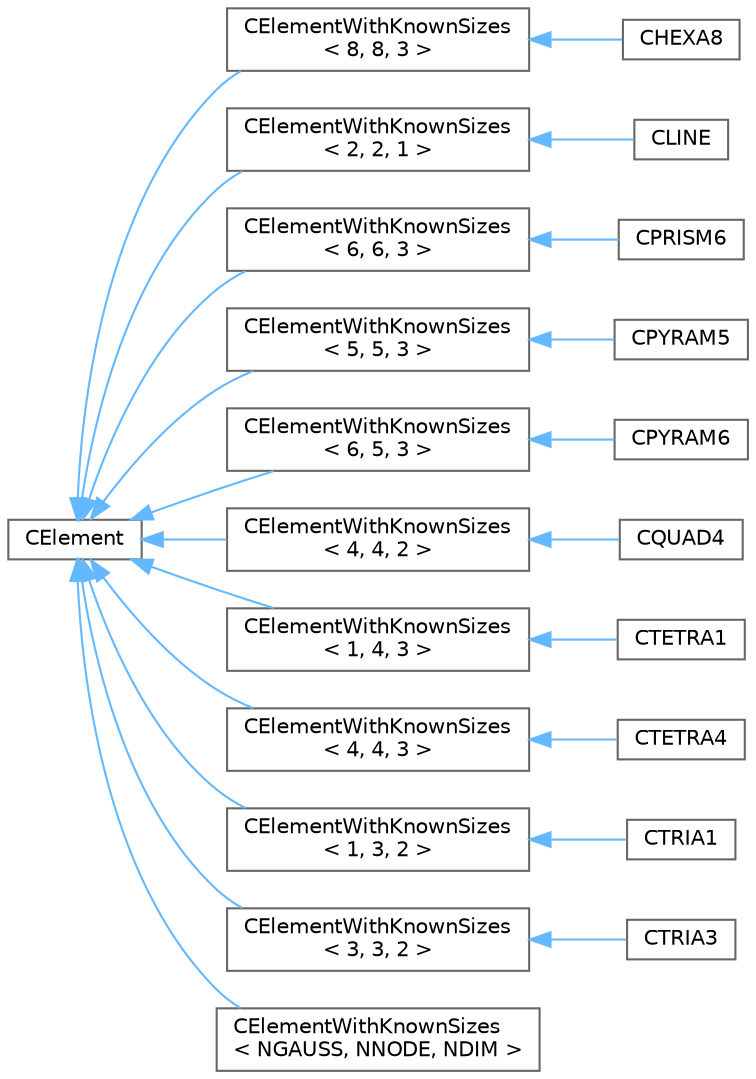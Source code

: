 digraph "Graphical Class Hierarchy"
{
 // LATEX_PDF_SIZE
  bgcolor="transparent";
  edge [fontname=Helvetica,fontsize=10,labelfontname=Helvetica,labelfontsize=10];
  node [fontname=Helvetica,fontsize=10,shape=box,height=0.2,width=0.4];
  rankdir="LR";
  Node0 [id="Node000000",label="CElement",height=0.2,width=0.4,color="grey40", fillcolor="white", style="filled",URL="$classCElement.html",tooltip="Abstract class for defining finite elements."];
  Node0 -> Node1 [id="edge30_Node000000_Node000001",dir="back",color="steelblue1",style="solid",tooltip=" "];
  Node1 [id="Node000001",label="CElementWithKnownSizes\l\< 8, 8, 3 \>",height=0.2,width=0.4,color="grey40", fillcolor="white", style="filled",URL="$classCElementWithKnownSizes.html",tooltip=" "];
  Node1 -> Node2 [id="edge31_Node000001_Node000002",dir="back",color="steelblue1",style="solid",tooltip=" "];
  Node2 [id="Node000002",label="CHEXA8",height=0.2,width=0.4,color="grey40", fillcolor="white", style="filled",URL="$classCHEXA8.html",tooltip="Hexahedral element with 8 Gauss Points."];
  Node0 -> Node3 [id="edge32_Node000000_Node000003",dir="back",color="steelblue1",style="solid",tooltip=" "];
  Node3 [id="Node000003",label="CElementWithKnownSizes\l\< 2, 2, 1 \>",height=0.2,width=0.4,color="grey40", fillcolor="white", style="filled",URL="$classCElementWithKnownSizes.html",tooltip=" "];
  Node3 -> Node4 [id="edge33_Node000003_Node000004",dir="back",color="steelblue1",style="solid",tooltip=" "];
  Node4 [id="Node000004",label="CLINE",height=0.2,width=0.4,color="grey40", fillcolor="white", style="filled",URL="$classCLINE.html",tooltip="Line element with 2 Gauss Points."];
  Node0 -> Node5 [id="edge34_Node000000_Node000005",dir="back",color="steelblue1",style="solid",tooltip=" "];
  Node5 [id="Node000005",label="CElementWithKnownSizes\l\< 6, 6, 3 \>",height=0.2,width=0.4,color="grey40", fillcolor="white", style="filled",URL="$classCElementWithKnownSizes.html",tooltip=" "];
  Node5 -> Node6 [id="edge35_Node000005_Node000006",dir="back",color="steelblue1",style="solid",tooltip=" "];
  Node6 [id="Node000006",label="CPRISM6",height=0.2,width=0.4,color="grey40", fillcolor="white", style="filled",URL="$classCPRISM6.html",tooltip="Prism element with 6 Gauss Points."];
  Node0 -> Node7 [id="edge36_Node000000_Node000007",dir="back",color="steelblue1",style="solid",tooltip=" "];
  Node7 [id="Node000007",label="CElementWithKnownSizes\l\< 5, 5, 3 \>",height=0.2,width=0.4,color="grey40", fillcolor="white", style="filled",URL="$classCElementWithKnownSizes.html",tooltip=" "];
  Node7 -> Node8 [id="edge37_Node000007_Node000008",dir="back",color="steelblue1",style="solid",tooltip=" "];
  Node8 [id="Node000008",label="CPYRAM5",height=0.2,width=0.4,color="grey40", fillcolor="white", style="filled",URL="$classCPYRAM5.html",tooltip="Pyramid element with 5 Gauss Points."];
  Node0 -> Node9 [id="edge38_Node000000_Node000009",dir="back",color="steelblue1",style="solid",tooltip=" "];
  Node9 [id="Node000009",label="CElementWithKnownSizes\l\< 6, 5, 3 \>",height=0.2,width=0.4,color="grey40", fillcolor="white", style="filled",URL="$classCElementWithKnownSizes.html",tooltip=" "];
  Node9 -> Node10 [id="edge39_Node000009_Node000010",dir="back",color="steelblue1",style="solid",tooltip=" "];
  Node10 [id="Node000010",label="CPYRAM6",height=0.2,width=0.4,color="grey40", fillcolor="white", style="filled",URL="$classCPYRAM6.html",tooltip="Pyramid element with 6 Gauss Points."];
  Node0 -> Node11 [id="edge40_Node000000_Node000011",dir="back",color="steelblue1",style="solid",tooltip=" "];
  Node11 [id="Node000011",label="CElementWithKnownSizes\l\< 4, 4, 2 \>",height=0.2,width=0.4,color="grey40", fillcolor="white", style="filled",URL="$classCElementWithKnownSizes.html",tooltip=" "];
  Node11 -> Node12 [id="edge41_Node000011_Node000012",dir="back",color="steelblue1",style="solid",tooltip=" "];
  Node12 [id="Node000012",label="CQUAD4",height=0.2,width=0.4,color="grey40", fillcolor="white", style="filled",URL="$classCQUAD4.html",tooltip="Quadrilateral element with 4 Gauss Points."];
  Node0 -> Node13 [id="edge42_Node000000_Node000013",dir="back",color="steelblue1",style="solid",tooltip=" "];
  Node13 [id="Node000013",label="CElementWithKnownSizes\l\< 1, 4, 3 \>",height=0.2,width=0.4,color="grey40", fillcolor="white", style="filled",URL="$classCElementWithKnownSizes.html",tooltip=" "];
  Node13 -> Node14 [id="edge43_Node000013_Node000014",dir="back",color="steelblue1",style="solid",tooltip=" "];
  Node14 [id="Node000014",label="CTETRA1",height=0.2,width=0.4,color="grey40", fillcolor="white", style="filled",URL="$classCTETRA1.html",tooltip="Tetrahedral element with 1 Gauss Point."];
  Node0 -> Node15 [id="edge44_Node000000_Node000015",dir="back",color="steelblue1",style="solid",tooltip=" "];
  Node15 [id="Node000015",label="CElementWithKnownSizes\l\< 4, 4, 3 \>",height=0.2,width=0.4,color="grey40", fillcolor="white", style="filled",URL="$classCElementWithKnownSizes.html",tooltip=" "];
  Node15 -> Node16 [id="edge45_Node000015_Node000016",dir="back",color="steelblue1",style="solid",tooltip=" "];
  Node16 [id="Node000016",label="CTETRA4",height=0.2,width=0.4,color="grey40", fillcolor="white", style="filled",URL="$classCTETRA4.html",tooltip="Tetrahedral element with 4 Gauss Points."];
  Node0 -> Node17 [id="edge46_Node000000_Node000017",dir="back",color="steelblue1",style="solid",tooltip=" "];
  Node17 [id="Node000017",label="CElementWithKnownSizes\l\< 1, 3, 2 \>",height=0.2,width=0.4,color="grey40", fillcolor="white", style="filled",URL="$classCElementWithKnownSizes.html",tooltip=" "];
  Node17 -> Node18 [id="edge47_Node000017_Node000018",dir="back",color="steelblue1",style="solid",tooltip=" "];
  Node18 [id="Node000018",label="CTRIA1",height=0.2,width=0.4,color="grey40", fillcolor="white", style="filled",URL="$classCTRIA1.html",tooltip="Tria element with 1 Gauss Points."];
  Node0 -> Node19 [id="edge48_Node000000_Node000019",dir="back",color="steelblue1",style="solid",tooltip=" "];
  Node19 [id="Node000019",label="CElementWithKnownSizes\l\< 3, 3, 2 \>",height=0.2,width=0.4,color="grey40", fillcolor="white", style="filled",URL="$classCElementWithKnownSizes.html",tooltip=" "];
  Node19 -> Node20 [id="edge49_Node000019_Node000020",dir="back",color="steelblue1",style="solid",tooltip=" "];
  Node20 [id="Node000020",label="CTRIA3",height=0.2,width=0.4,color="grey40", fillcolor="white", style="filled",URL="$classCTRIA3.html",tooltip="Tria element with 3 Gauss Points."];
  Node0 -> Node21 [id="edge50_Node000000_Node000021",dir="back",color="steelblue1",style="solid",tooltip=" "];
  Node21 [id="Node000021",label="CElementWithKnownSizes\l\< NGAUSS, NNODE, NDIM \>",height=0.2,width=0.4,color="grey40", fillcolor="white", style="filled",URL="$classCElementWithKnownSizes.html",tooltip="Templated class to implement the computation of gradients for specific element sizes."];
}
